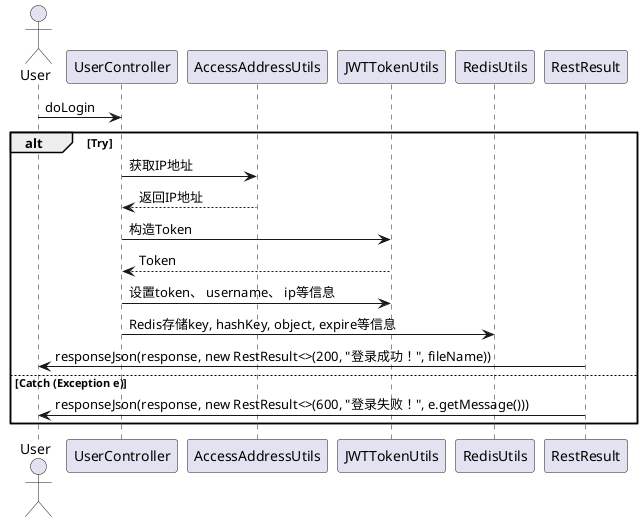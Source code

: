@startuml
actor User
participant UserController
participant AccessAddressUtils
participant JWTTokenUtils
participant RedisUtils
participant RestResult
User -> UserController: doLogin
alt Try
UserController -> AccessAddressUtils: 获取IP地址
AccessAddressUtils --> UserController: 返回IP地址

UserController -> JWTTokenUtils: 构造Token
JWTTokenUtils --> UserController: Token

UserController -> JWTTokenUtils: 设置token、 username、 ip等信息
UserController -> RedisUtils: Redis存储key, hashKey, object, expire等信息

RestResult -> User: responseJson(response, new RestResult<>(200, "登录成功！", fileName))
else Catch (Exception e)
    RestResult -> User: responseJson(response, new RestResult<>(600, "登录失败！", e.getMessage()))
end
@enduml
